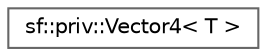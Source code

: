 digraph "Graphical Class Hierarchy"
{
 // LATEX_PDF_SIZE
  bgcolor="transparent";
  edge [fontname=Helvetica,fontsize=10,labelfontname=Helvetica,labelfontsize=10];
  node [fontname=Helvetica,fontsize=10,shape=box,height=0.2,width=0.4];
  rankdir="LR";
  Node0 [id="Node000000",label="sf::priv::Vector4\< T \>",height=0.2,width=0.4,color="grey40", fillcolor="white", style="filled",URL="$structsf_1_1priv_1_1_vector4.html",tooltip="4D vector type, used to set uniforms in GLSL"];
}
